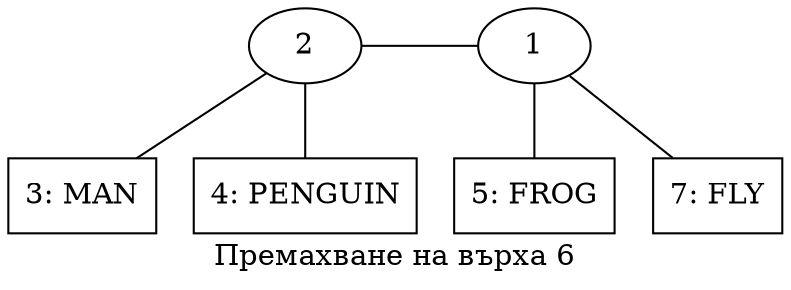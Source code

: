 graph G {
  ordering=out
  label="Премахване на върха 6"

  comment="leaves"
  node [shape=box];
  3 [label="3: MAN"];
  4 [label="4: PENGUIN"];
  5 [label="5: FROG"];
  7 [label="7: FLY"];

  comment="internal vertices"
  node [shape=ellipse];
  
  { rank=min
    1
    2 }

  2 -- 1;
  2 -- 3;
  2 -- 4;
  1 -- 5;
  1 -- 7;
}

